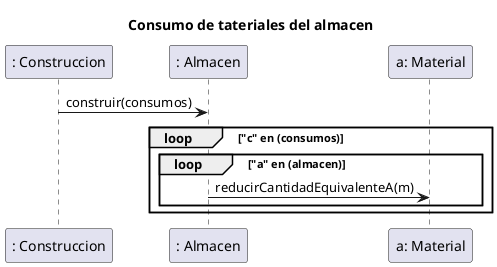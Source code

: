 @startuml

title Consumo de tateriales del almacen

": Construccion" -> ": Almacen": construir(consumos)
loop "c" en (consumos)
    loop "a" en (almacen)
        ": Almacen" -> "a: Material": reducirCantidadEquivalenteA(m)
    end loop
end loop


@enduml